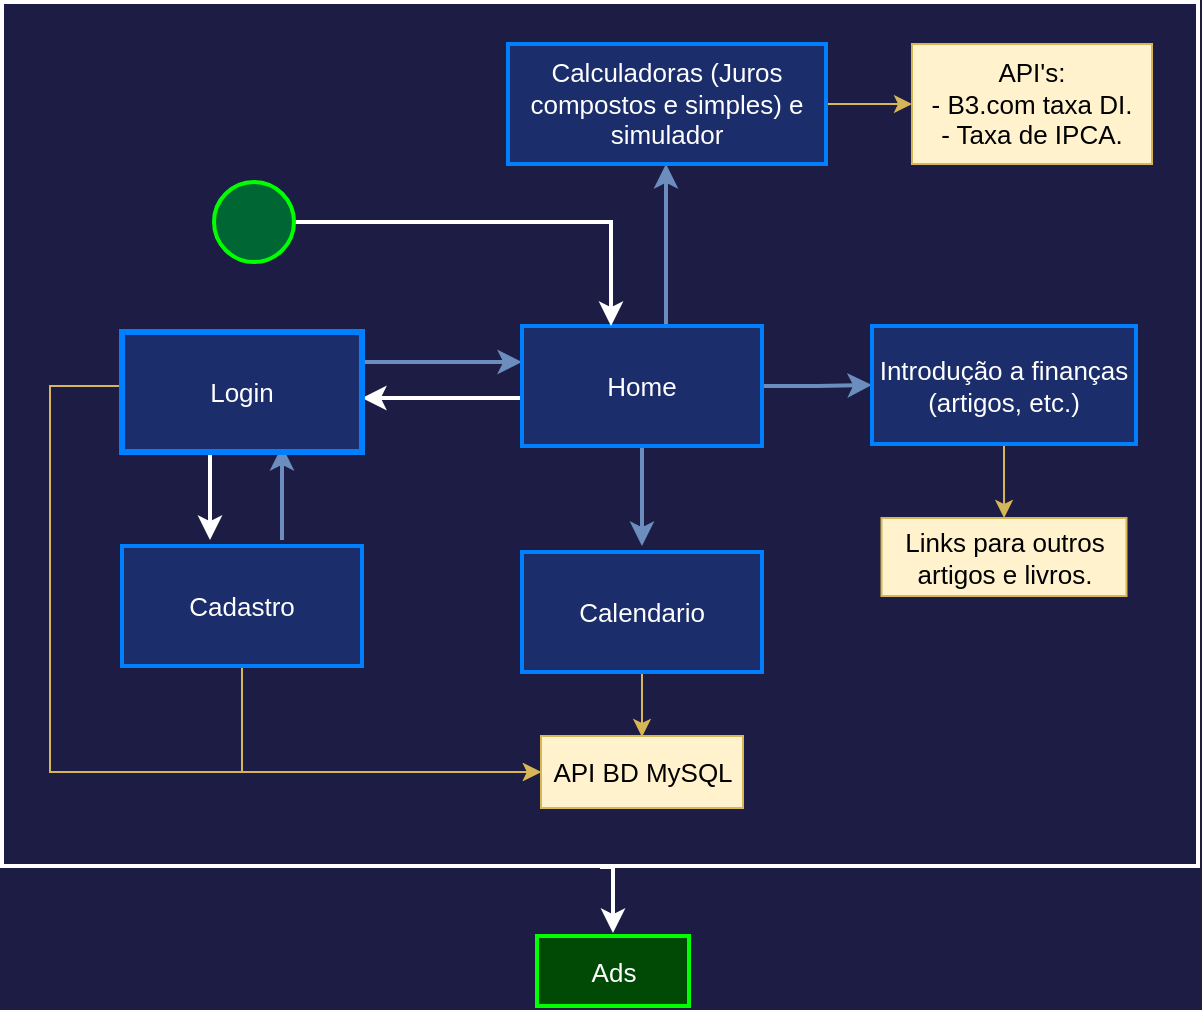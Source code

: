 <mxfile version="20.5.1" type="github">
  <diagram id="ktb7izfUA815ZuCVzGxW" name="Page-1">
    <mxGraphModel dx="1329" dy="833" grid="0" gridSize="10" guides="1" tooltips="1" connect="1" arrows="1" fold="1" page="1" pageScale="1" pageWidth="827" pageHeight="1169" background="#1c1c44" math="0" shadow="0">
      <root>
        <mxCell id="0" />
        <mxCell id="1" parent="0" />
        <mxCell id="JIjWZhzLFQ-26FsFC-xP-44" style="edgeStyle=orthogonalEdgeStyle;rounded=0;orthogonalLoop=1;jettySize=auto;html=1;strokeColor=#FFFFFF;strokeWidth=2;fontSize=13;fontColor=#FFFFFF;exitX=0.5;exitY=0.979;exitDx=0;exitDy=0;exitPerimeter=0;" edge="1" parent="1" source="JIjWZhzLFQ-26FsFC-xP-43">
          <mxGeometry relative="1" as="geometry">
            <mxPoint x="420.5" y="874.5" as="targetPoint" />
          </mxGeometry>
        </mxCell>
        <mxCell id="JIjWZhzLFQ-26FsFC-xP-43" value="" style="rounded=0;whiteSpace=wrap;html=1;strokeColor=#FFFFFF;strokeWidth=2;fontSize=13;fontColor=#FFFFFF;fillColor=none;perimeterSpacing=10;" vertex="1" parent="1">
          <mxGeometry x="115" y="409" width="598" height="432" as="geometry" />
        </mxCell>
        <mxCell id="JIjWZhzLFQ-26FsFC-xP-3" value="" style="edgeStyle=orthogonalEdgeStyle;rounded=0;orthogonalLoop=1;jettySize=auto;html=1;strokeWidth=2;strokeColor=#FFFFFF;" edge="1" parent="1">
          <mxGeometry relative="1" as="geometry">
            <mxPoint x="219" y="631" as="sourcePoint" />
            <mxPoint x="219" y="678" as="targetPoint" />
            <Array as="points">
              <mxPoint x="219" y="670" />
              <mxPoint x="219" y="670" />
            </Array>
          </mxGeometry>
        </mxCell>
        <mxCell id="JIjWZhzLFQ-26FsFC-xP-5" value="" style="edgeStyle=orthogonalEdgeStyle;rounded=0;orthogonalLoop=1;jettySize=auto;html=1;fillColor=#dae8fc;strokeColor=#6c8ebf;strokeWidth=2;" edge="1" parent="1" target="JIjWZhzLFQ-26FsFC-xP-4">
          <mxGeometry relative="1" as="geometry">
            <mxPoint x="295" y="589" as="sourcePoint" />
            <Array as="points">
              <mxPoint x="340" y="589" />
              <mxPoint x="340" y="589" />
            </Array>
          </mxGeometry>
        </mxCell>
        <mxCell id="JIjWZhzLFQ-26FsFC-xP-35" style="edgeStyle=orthogonalEdgeStyle;rounded=0;orthogonalLoop=1;jettySize=auto;html=1;entryX=0;entryY=0.5;entryDx=0;entryDy=0;strokeColor=#d6b656;fillColor=#fff2cc;" edge="1" parent="1" target="JIjWZhzLFQ-26FsFC-xP-16">
          <mxGeometry relative="1" as="geometry">
            <mxPoint x="175" y="601" as="sourcePoint" />
            <Array as="points">
              <mxPoint x="139" y="601" />
              <mxPoint x="139" y="794" />
            </Array>
          </mxGeometry>
        </mxCell>
        <mxCell id="JIjWZhzLFQ-26FsFC-xP-6" style="edgeStyle=orthogonalEdgeStyle;rounded=0;orthogonalLoop=1;jettySize=auto;html=1;fillColor=#dae8fc;strokeColor=#6c8ebf;strokeWidth=2;" edge="1" parent="1">
          <mxGeometry relative="1" as="geometry">
            <mxPoint x="255" y="678" as="sourcePoint" />
            <mxPoint x="255" y="631" as="targetPoint" />
            <Array as="points">
              <mxPoint x="255" y="631" />
            </Array>
          </mxGeometry>
        </mxCell>
        <mxCell id="JIjWZhzLFQ-26FsFC-xP-33" style="edgeStyle=orthogonalEdgeStyle;rounded=0;orthogonalLoop=1;jettySize=auto;html=1;entryX=0;entryY=0.5;entryDx=0;entryDy=0;strokeColor=#d6b656;fillColor=#fff2cc;" edge="1" parent="1" target="JIjWZhzLFQ-26FsFC-xP-16">
          <mxGeometry relative="1" as="geometry">
            <mxPoint x="235" y="738" as="sourcePoint" />
            <Array as="points">
              <mxPoint x="235" y="794" />
            </Array>
          </mxGeometry>
        </mxCell>
        <mxCell id="JIjWZhzLFQ-26FsFC-xP-8" value="" style="edgeStyle=orthogonalEdgeStyle;rounded=0;orthogonalLoop=1;jettySize=auto;html=1;fillColor=#dae8fc;strokeColor=#6c8ebf;strokeWidth=2;" edge="1" parent="1" source="JIjWZhzLFQ-26FsFC-xP-4" target="JIjWZhzLFQ-26FsFC-xP-7">
          <mxGeometry relative="1" as="geometry" />
        </mxCell>
        <mxCell id="JIjWZhzLFQ-26FsFC-xP-11" value="" style="edgeStyle=orthogonalEdgeStyle;rounded=0;orthogonalLoop=1;jettySize=auto;html=1;fillColor=#dae8fc;strokeColor=#6c8ebf;strokeWidth=2;" edge="1" parent="1" source="JIjWZhzLFQ-26FsFC-xP-4">
          <mxGeometry relative="1" as="geometry">
            <mxPoint x="435" y="681" as="targetPoint" />
          </mxGeometry>
        </mxCell>
        <mxCell id="JIjWZhzLFQ-26FsFC-xP-14" value="" style="edgeStyle=orthogonalEdgeStyle;rounded=0;orthogonalLoop=1;jettySize=auto;html=1;fillColor=#dae8fc;strokeColor=#6c8ebf;strokeWidth=2;" edge="1" parent="1" source="JIjWZhzLFQ-26FsFC-xP-4" target="JIjWZhzLFQ-26FsFC-xP-13">
          <mxGeometry relative="1" as="geometry">
            <Array as="points">
              <mxPoint x="447" y="544" />
              <mxPoint x="447" y="544" />
            </Array>
          </mxGeometry>
        </mxCell>
        <mxCell id="JIjWZhzLFQ-26FsFC-xP-27" style="edgeStyle=orthogonalEdgeStyle;rounded=0;orthogonalLoop=1;jettySize=auto;html=1;strokeWidth=2;strokeColor=#FFFFFF;" edge="1" parent="1" source="JIjWZhzLFQ-26FsFC-xP-4">
          <mxGeometry relative="1" as="geometry">
            <mxPoint x="295" y="607" as="targetPoint" />
            <Array as="points">
              <mxPoint x="295" y="607" />
            </Array>
          </mxGeometry>
        </mxCell>
        <mxCell id="JIjWZhzLFQ-26FsFC-xP-4" value="Home" style="rounded=0;whiteSpace=wrap;html=1;fillColor=#1B2E6B;strokeColor=#007FFF;fontColor=#FFFFFF;strokeWidth=2;fontSize=13;" vertex="1" parent="1">
          <mxGeometry x="375" y="571" width="120" height="60" as="geometry" />
        </mxCell>
        <mxCell id="JIjWZhzLFQ-26FsFC-xP-37" value="" style="edgeStyle=orthogonalEdgeStyle;rounded=0;orthogonalLoop=1;jettySize=auto;html=1;strokeColor=#d6b656;fillColor=#fff2cc;" edge="1" parent="1" source="JIjWZhzLFQ-26FsFC-xP-7" target="JIjWZhzLFQ-26FsFC-xP-36">
          <mxGeometry relative="1" as="geometry" />
        </mxCell>
        <mxCell id="JIjWZhzLFQ-26FsFC-xP-7" value="Introdução a finanças (artigos, etc.)" style="whiteSpace=wrap;html=1;rounded=0;fontColor=#FFFFFF;fillColor=#1B2E6B;strokeColor=#007FFF;strokeWidth=2;fontSize=13;" vertex="1" parent="1">
          <mxGeometry x="550" y="571" width="132" height="59" as="geometry" />
        </mxCell>
        <mxCell id="JIjWZhzLFQ-26FsFC-xP-32" style="edgeStyle=orthogonalEdgeStyle;rounded=0;orthogonalLoop=1;jettySize=auto;html=1;strokeColor=#d6b656;fillColor=#fff2cc;" edge="1" parent="1">
          <mxGeometry relative="1" as="geometry">
            <mxPoint x="435" y="776.5" as="targetPoint" />
            <mxPoint x="435" y="741" as="sourcePoint" />
          </mxGeometry>
        </mxCell>
        <mxCell id="JIjWZhzLFQ-26FsFC-xP-29" value="" style="edgeStyle=orthogonalEdgeStyle;rounded=0;orthogonalLoop=1;jettySize=auto;html=1;strokeColor=#d6b656;fillColor=#fff2cc;" edge="1" parent="1" source="JIjWZhzLFQ-26FsFC-xP-13" target="JIjWZhzLFQ-26FsFC-xP-28">
          <mxGeometry relative="1" as="geometry" />
        </mxCell>
        <mxCell id="JIjWZhzLFQ-26FsFC-xP-13" value="Calculadoras (Juros compostos e simples) e simulador" style="whiteSpace=wrap;html=1;rounded=0;fontColor=#FFFFFF;fillColor=#1B2E6B;strokeColor=#007FFF;strokeWidth=2;fontSize=13;" vertex="1" parent="1">
          <mxGeometry x="368" y="430" width="159" height="60" as="geometry" />
        </mxCell>
        <mxCell id="JIjWZhzLFQ-26FsFC-xP-16" value="API BD MySQL" style="rounded=0;whiteSpace=wrap;html=1;fillColor=#fff2cc;strokeColor=#d6b656;fontSize=13;" vertex="1" parent="1">
          <mxGeometry x="384.5" y="776" width="101" height="36" as="geometry" />
        </mxCell>
        <mxCell id="JIjWZhzLFQ-26FsFC-xP-26" style="edgeStyle=orthogonalEdgeStyle;rounded=0;orthogonalLoop=1;jettySize=auto;html=1;entryX=0.371;entryY=0;entryDx=0;entryDy=0;entryPerimeter=0;strokeColor=#FFFFFF;strokeWidth=2;" edge="1" parent="1" source="JIjWZhzLFQ-26FsFC-xP-22" target="JIjWZhzLFQ-26FsFC-xP-4">
          <mxGeometry relative="1" as="geometry" />
        </mxCell>
        <mxCell id="JIjWZhzLFQ-26FsFC-xP-22" value="" style="ellipse;whiteSpace=wrap;html=1;aspect=fixed;fillColor=#006633;strokeColor=#00FF00;strokeWidth=2;" vertex="1" parent="1">
          <mxGeometry x="221" y="499" width="40" height="40" as="geometry" />
        </mxCell>
        <mxCell id="JIjWZhzLFQ-26FsFC-xP-28" value="API&#39;s:&lt;br style=&quot;font-size: 13px;&quot;&gt;- B3.com taxa DI.&lt;br style=&quot;font-size: 13px;&quot;&gt;- Taxa de IPCA." style="whiteSpace=wrap;html=1;rounded=0;fillColor=#fff2cc;strokeColor=#d6b656;fontSize=13;" vertex="1" parent="1">
          <mxGeometry x="570" y="430" width="120" height="60" as="geometry" />
        </mxCell>
        <mxCell id="JIjWZhzLFQ-26FsFC-xP-36" value="Links para outros artigos e livros." style="whiteSpace=wrap;html=1;rounded=0;fillColor=#fff2cc;strokeColor=#d6b656;fontSize=13;" vertex="1" parent="1">
          <mxGeometry x="554.75" y="667" width="122.5" height="39" as="geometry" />
        </mxCell>
        <mxCell id="JIjWZhzLFQ-26FsFC-xP-38" value="Login" style="rounded=0;whiteSpace=wrap;html=1;strokeColor=#007FFF;strokeWidth=3;fillColor=#1B2E6B;fontColor=#FFFFFF;fontSize=13;" vertex="1" parent="1">
          <mxGeometry x="175" y="574" width="120" height="60" as="geometry" />
        </mxCell>
        <mxCell id="JIjWZhzLFQ-26FsFC-xP-39" value="Cadastro" style="rounded=0;whiteSpace=wrap;html=1;fillColor=#1B2E6B;strokeColor=#007FFF;strokeWidth=2;fontColor=#FFFFFF;fontSize=13;" vertex="1" parent="1">
          <mxGeometry x="175" y="681" width="120" height="60" as="geometry" />
        </mxCell>
        <mxCell id="JIjWZhzLFQ-26FsFC-xP-40" value="Calendario" style="whiteSpace=wrap;html=1;rounded=0;fontColor=#FFFFFF;fillColor=#1B2E6B;strokeColor=#007FFF;strokeWidth=2;fontSize=13;" vertex="1" parent="1">
          <mxGeometry x="375" y="684" width="120" height="60" as="geometry" />
        </mxCell>
        <mxCell id="JIjWZhzLFQ-26FsFC-xP-41" value="&lt;font color=&quot;#ffffff&quot;&gt;Ads&lt;/font&gt;" style="whiteSpace=wrap;html=1;fontSize=13;fillColor=#014A06;strokeColor=#00FF00;rounded=0;strokeWidth=2;" vertex="1" parent="1">
          <mxGeometry x="382.5" y="876" width="76" height="35" as="geometry" />
        </mxCell>
      </root>
    </mxGraphModel>
  </diagram>
</mxfile>
